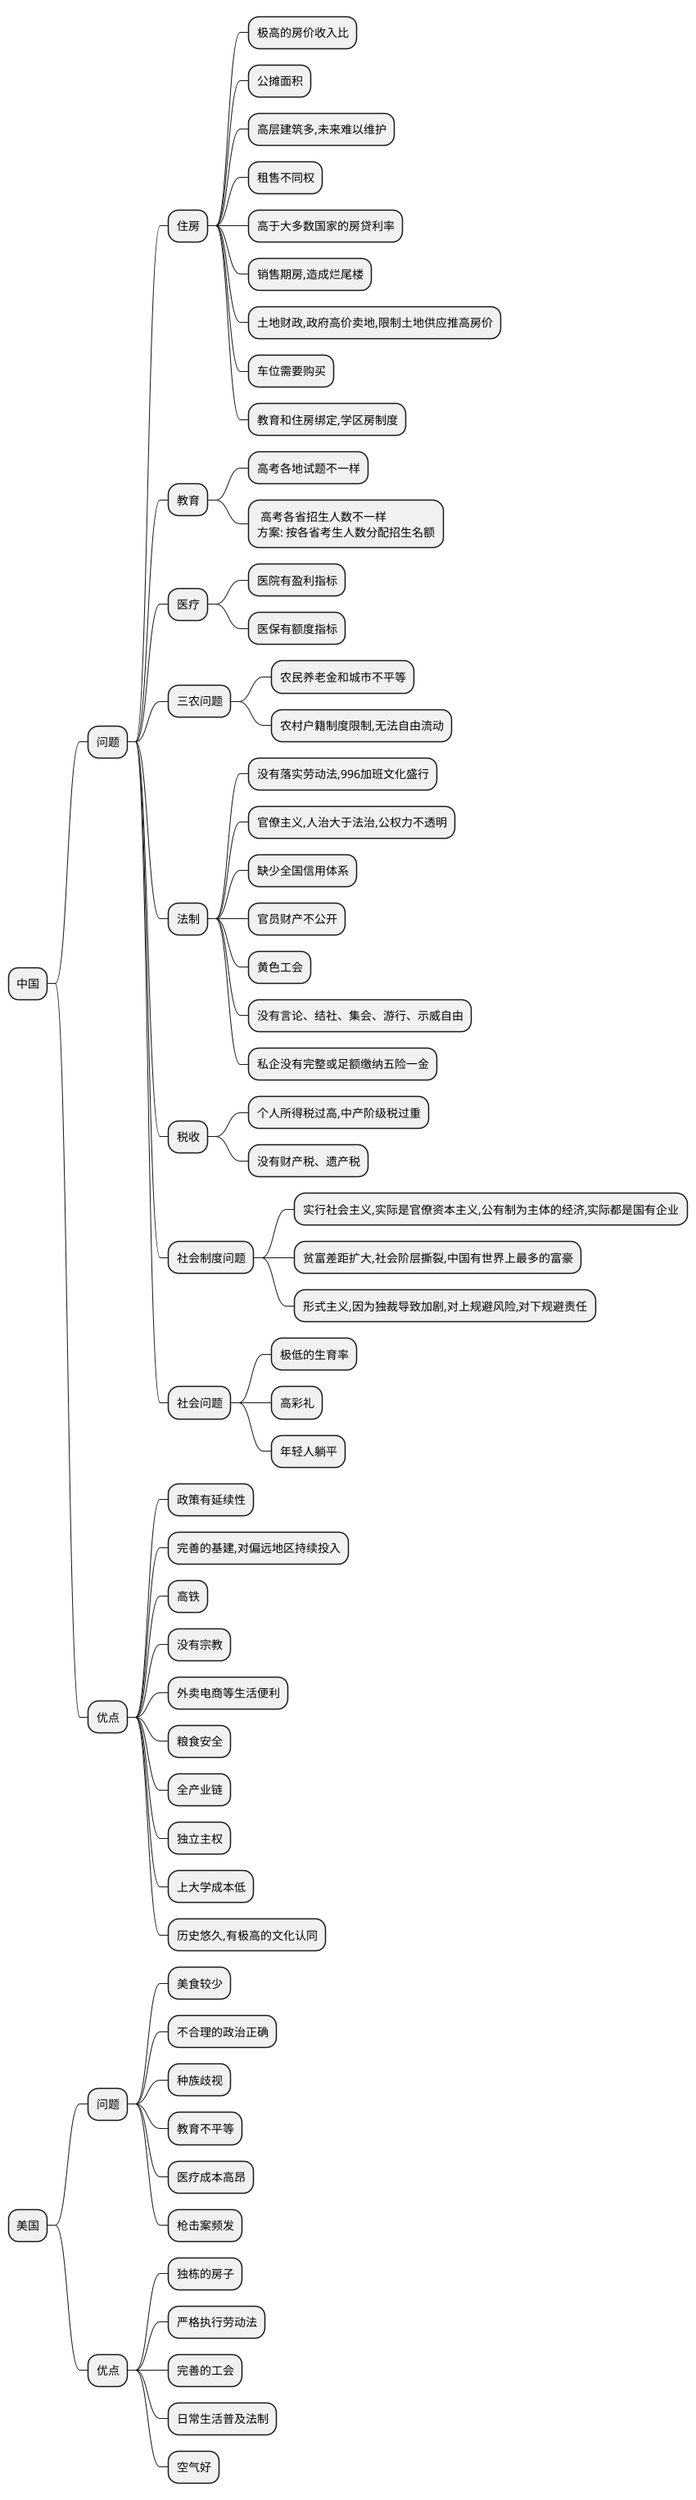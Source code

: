 @startmindmap 中国
* 中国
** 问题

*** 住房
**** 极高的房价收入比
**** 公摊面积
**** 高层建筑多,未来难以维护
**** 租售不同权
**** 高于大多数国家的房贷利率
**** 销售期房,造成烂尾楼
**** 土地财政,政府高价卖地,限制土地供应推高房价
**** 车位需要购买
**** 教育和住房绑定,学区房制度


*** 教育
**** 高考各地试题不一样
****: 高考各省招生人数不一样
方案: 按各省考生人数分配招生名额;


*** 医疗
**** 医院有盈利指标
**** 医保有额度指标

*** 三农问题
**** 农民养老金和城市不平等
**** 农村户籍制度限制,无法自由流动

*** 法制
**** 没有落实劳动法,996加班文化盛行
**** 官僚主义,人治大于法治,公权力不透明
**** 缺少全国信用体系
**** 官员财产不公开
**** 黄色工会
**** 没有言论、结社、集会、游行、示威自由
**** 私企没有完整或足额缴纳五险一金

*** 税收
**** 个人所得税过高,中产阶级税过重
**** 没有财产税、遗产税

*** 社会制度问题
**** 实行社会主义,实际是官僚资本主义,公有制为主体的经济,实际都是国有企业
**** 贫富差距扩大,社会阶层撕裂,中国有世界上最多的富豪
**** 形式主义,因为独裁导致加剧,对上规避风险,对下规避责任

*** 社会问题
**** 极低的生育率
**** 高彩礼
**** 年轻人躺平


** 优点
*** 政策有延续性
*** 完善的基建,对偏远地区持续投入
*** 高铁
*** 没有宗教
*** 外卖电商等生活便利
*** 粮食安全
*** 全产业链
*** 独立主权
*** 上大学成本低
*** 历史悠久,有极高的文化认同



* 美国
** 问题
*** 美食较少
*** 不合理的政治正确
*** 种族歧视
*** 教育不平等
*** 医疗成本高昂
*** 枪击案频发


** 优点
*** 独栋的房子
*** 严格执行劳动法
*** 完善的工会
*** 日常生活普及法制
*** 空气好
@endmindmap